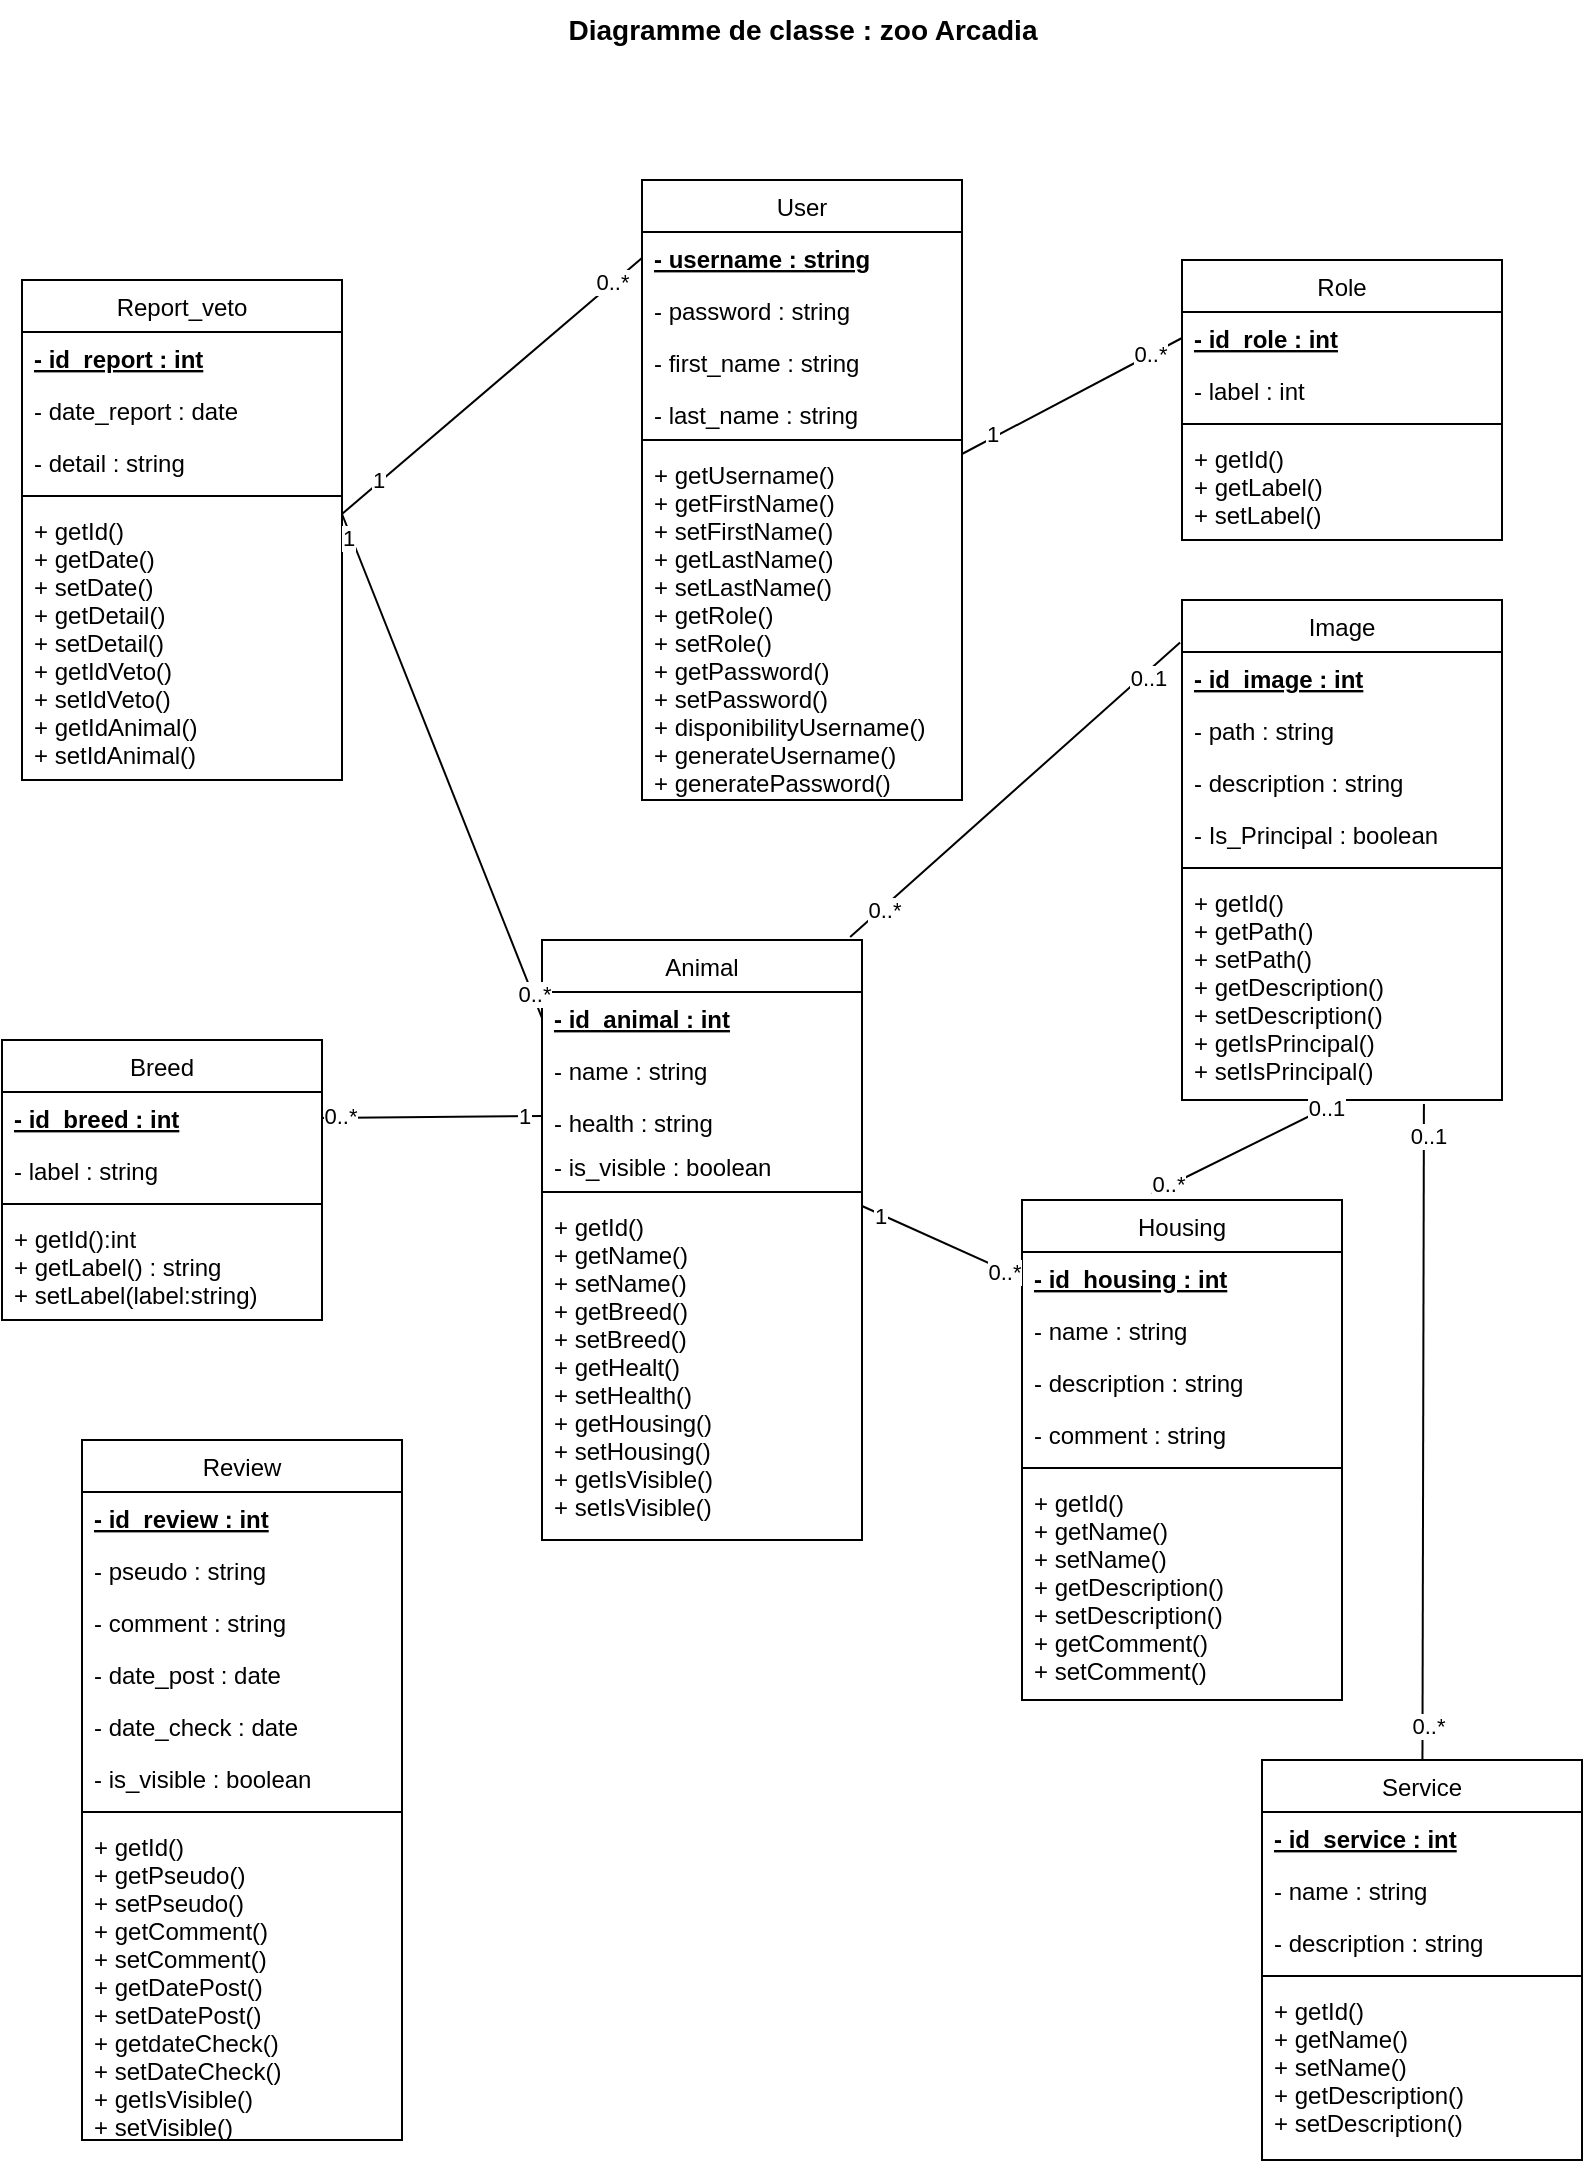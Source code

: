 <mxfile version="24.4.13" type="device">
  <diagram id="C5RBs43oDa-KdzZeNtuy" name="Page-1">
    <mxGraphModel dx="1114" dy="1727" grid="1" gridSize="10" guides="1" tooltips="1" connect="1" arrows="1" fold="1" page="1" pageScale="1" pageWidth="827" pageHeight="1169" math="0" shadow="0">
      <root>
        <mxCell id="WIyWlLk6GJQsqaUBKTNV-0" />
        <mxCell id="WIyWlLk6GJQsqaUBKTNV-1" parent="WIyWlLk6GJQsqaUBKTNV-0" />
        <mxCell id="zkfFHV4jXpPFQw0GAbJ--0" value="Animal" style="swimlane;fontStyle=0;align=center;verticalAlign=top;childLayout=stackLayout;horizontal=1;startSize=26;horizontalStack=0;resizeParent=1;resizeLast=0;collapsible=1;marginBottom=0;rounded=0;shadow=0;strokeWidth=1;" parent="WIyWlLk6GJQsqaUBKTNV-1" vertex="1">
          <mxGeometry x="300" y="-620" width="160" height="300" as="geometry">
            <mxRectangle x="280" y="70" width="160" height="26" as="alternateBounds" />
          </mxGeometry>
        </mxCell>
        <mxCell id="zkfFHV4jXpPFQw0GAbJ--1" value="- id_animal : int" style="text;align=left;verticalAlign=top;spacingLeft=4;spacingRight=4;overflow=hidden;rotatable=0;points=[[0,0.5],[1,0.5]];portConstraint=eastwest;fontStyle=5" parent="zkfFHV4jXpPFQw0GAbJ--0" vertex="1">
          <mxGeometry y="26" width="160" height="26" as="geometry" />
        </mxCell>
        <mxCell id="zkfFHV4jXpPFQw0GAbJ--2" value="- name : string" style="text;align=left;verticalAlign=top;spacingLeft=4;spacingRight=4;overflow=hidden;rotatable=0;points=[[0,0.5],[1,0.5]];portConstraint=eastwest;rounded=0;shadow=0;html=0;" parent="zkfFHV4jXpPFQw0GAbJ--0" vertex="1">
          <mxGeometry y="52" width="160" height="26" as="geometry" />
        </mxCell>
        <mxCell id="yjcCedVhkz5JQZ-6_EnF-0" value="- health : string" style="text;align=left;verticalAlign=top;spacingLeft=4;spacingRight=4;overflow=hidden;rotatable=0;points=[[0,0.5],[1,0.5]];portConstraint=eastwest;rounded=0;shadow=0;html=0;" vertex="1" parent="zkfFHV4jXpPFQw0GAbJ--0">
          <mxGeometry y="78" width="160" height="22" as="geometry" />
        </mxCell>
        <mxCell id="yjcCedVhkz5JQZ-6_EnF-121" value="- is_visible : boolean" style="text;align=left;verticalAlign=top;spacingLeft=4;spacingRight=4;overflow=hidden;rotatable=0;points=[[0,0.5],[1,0.5]];portConstraint=eastwest;rounded=0;shadow=0;html=0;" vertex="1" parent="zkfFHV4jXpPFQw0GAbJ--0">
          <mxGeometry y="100" width="160" height="22" as="geometry" />
        </mxCell>
        <mxCell id="zkfFHV4jXpPFQw0GAbJ--4" value="" style="line;html=1;strokeWidth=1;align=left;verticalAlign=middle;spacingTop=-1;spacingLeft=3;spacingRight=3;rotatable=0;labelPosition=right;points=[];portConstraint=eastwest;" parent="zkfFHV4jXpPFQw0GAbJ--0" vertex="1">
          <mxGeometry y="122" width="160" height="8" as="geometry" />
        </mxCell>
        <mxCell id="zkfFHV4jXpPFQw0GAbJ--5" value="+ getId()&#xa;+ getName()&#xa;+ setName()&#xa;+ getBreed()&#xa;+ setBreed()&#xa;+ getHealt()&#xa;+ setHealth()&#xa;+ getHousing()&#xa;+ setHousing()&#xa;+ getIsVisible()&#xa;+ setIsVisible()&#xa;" style="text;align=left;verticalAlign=top;spacingLeft=4;spacingRight=4;overflow=hidden;rotatable=0;points=[[0,0.5],[1,0.5]];portConstraint=eastwest;fontColor=#000000;" parent="zkfFHV4jXpPFQw0GAbJ--0" vertex="1">
          <mxGeometry y="130" width="160" height="170" as="geometry" />
        </mxCell>
        <mxCell id="zkfFHV4jXpPFQw0GAbJ--17" value="Housing" style="swimlane;fontStyle=0;align=center;verticalAlign=top;childLayout=stackLayout;horizontal=1;startSize=26;horizontalStack=0;resizeParent=1;resizeLast=0;collapsible=1;marginBottom=0;rounded=0;shadow=0;strokeWidth=1;" parent="WIyWlLk6GJQsqaUBKTNV-1" vertex="1">
          <mxGeometry x="540" y="-490" width="160" height="250" as="geometry">
            <mxRectangle x="550" y="140" width="160" height="26" as="alternateBounds" />
          </mxGeometry>
        </mxCell>
        <mxCell id="zkfFHV4jXpPFQw0GAbJ--18" value="- id_housing : int" style="text;align=left;verticalAlign=top;spacingLeft=4;spacingRight=4;overflow=hidden;rotatable=0;points=[[0,0.5],[1,0.5]];portConstraint=eastwest;fontStyle=5" parent="zkfFHV4jXpPFQw0GAbJ--17" vertex="1">
          <mxGeometry y="26" width="160" height="26" as="geometry" />
        </mxCell>
        <mxCell id="zkfFHV4jXpPFQw0GAbJ--19" value="- name : string" style="text;align=left;verticalAlign=top;spacingLeft=4;spacingRight=4;overflow=hidden;rotatable=0;points=[[0,0.5],[1,0.5]];portConstraint=eastwest;rounded=0;shadow=0;html=0;" parent="zkfFHV4jXpPFQw0GAbJ--17" vertex="1">
          <mxGeometry y="52" width="160" height="26" as="geometry" />
        </mxCell>
        <mxCell id="zkfFHV4jXpPFQw0GAbJ--20" value="- description : string" style="text;align=left;verticalAlign=top;spacingLeft=4;spacingRight=4;overflow=hidden;rotatable=0;points=[[0,0.5],[1,0.5]];portConstraint=eastwest;rounded=0;shadow=0;html=0;" parent="zkfFHV4jXpPFQw0GAbJ--17" vertex="1">
          <mxGeometry y="78" width="160" height="26" as="geometry" />
        </mxCell>
        <mxCell id="zkfFHV4jXpPFQw0GAbJ--21" value="- comment : string" style="text;align=left;verticalAlign=top;spacingLeft=4;spacingRight=4;overflow=hidden;rotatable=0;points=[[0,0.5],[1,0.5]];portConstraint=eastwest;rounded=0;shadow=0;html=0;" parent="zkfFHV4jXpPFQw0GAbJ--17" vertex="1">
          <mxGeometry y="104" width="160" height="26" as="geometry" />
        </mxCell>
        <mxCell id="zkfFHV4jXpPFQw0GAbJ--23" value="" style="line;html=1;strokeWidth=1;align=left;verticalAlign=middle;spacingTop=-1;spacingLeft=3;spacingRight=3;rotatable=0;labelPosition=right;points=[];portConstraint=eastwest;" parent="zkfFHV4jXpPFQw0GAbJ--17" vertex="1">
          <mxGeometry y="130" width="160" height="8" as="geometry" />
        </mxCell>
        <mxCell id="zkfFHV4jXpPFQw0GAbJ--24" value="+ getId()&#xa;+ getName()&#xa;+ setName()&#xa;+ getDescription()&#xa;+ setDescription()&#xa;+ getComment()&#xa;+ setComment()" style="text;align=left;verticalAlign=top;spacingLeft=4;spacingRight=4;overflow=hidden;rotatable=0;points=[[0,0.5],[1,0.5]];portConstraint=eastwest;fontColor=#000000;" parent="zkfFHV4jXpPFQw0GAbJ--17" vertex="1">
          <mxGeometry y="138" width="160" height="112" as="geometry" />
        </mxCell>
        <mxCell id="yjcCedVhkz5JQZ-6_EnF-1" value="Breed" style="swimlane;fontStyle=0;align=center;verticalAlign=top;childLayout=stackLayout;horizontal=1;startSize=26;horizontalStack=0;resizeParent=1;resizeLast=0;collapsible=1;marginBottom=0;rounded=0;shadow=0;strokeWidth=1;" vertex="1" parent="WIyWlLk6GJQsqaUBKTNV-1">
          <mxGeometry x="30" y="-570" width="160" height="140" as="geometry">
            <mxRectangle x="340" y="380" width="170" height="26" as="alternateBounds" />
          </mxGeometry>
        </mxCell>
        <mxCell id="yjcCedVhkz5JQZ-6_EnF-2" value="- id_breed : int" style="text;align=left;verticalAlign=top;spacingLeft=4;spacingRight=4;overflow=hidden;rotatable=0;points=[[0,0.5],[1,0.5]];portConstraint=eastwest;fontStyle=5" vertex="1" parent="yjcCedVhkz5JQZ-6_EnF-1">
          <mxGeometry y="26" width="160" height="26" as="geometry" />
        </mxCell>
        <mxCell id="yjcCedVhkz5JQZ-6_EnF-4" value="- label : string" style="text;align=left;verticalAlign=top;spacingLeft=4;spacingRight=4;overflow=hidden;rotatable=0;points=[[0,0.5],[1,0.5]];portConstraint=eastwest;" vertex="1" parent="yjcCedVhkz5JQZ-6_EnF-1">
          <mxGeometry y="52" width="160" height="26" as="geometry" />
        </mxCell>
        <mxCell id="yjcCedVhkz5JQZ-6_EnF-3" value="" style="line;html=1;strokeWidth=1;align=left;verticalAlign=middle;spacingTop=-1;spacingLeft=3;spacingRight=3;rotatable=0;labelPosition=right;points=[];portConstraint=eastwest;" vertex="1" parent="yjcCedVhkz5JQZ-6_EnF-1">
          <mxGeometry y="78" width="160" height="8" as="geometry" />
        </mxCell>
        <mxCell id="yjcCedVhkz5JQZ-6_EnF-120" value="+ getId():int&#xa;+ getLabel() : string&#xa;+ setLabel(label:string)" style="text;align=left;verticalAlign=top;spacingLeft=4;spacingRight=4;overflow=hidden;rotatable=0;points=[[0,0.5],[1,0.5]];portConstraint=eastwest;" vertex="1" parent="yjcCedVhkz5JQZ-6_EnF-1">
          <mxGeometry y="86" width="160" height="54" as="geometry" />
        </mxCell>
        <mxCell id="yjcCedVhkz5JQZ-6_EnF-11" value="User" style="swimlane;fontStyle=0;align=center;verticalAlign=top;childLayout=stackLayout;horizontal=1;startSize=26;horizontalStack=0;resizeParent=1;resizeLast=0;collapsible=1;marginBottom=0;rounded=0;shadow=0;strokeWidth=1;" vertex="1" parent="WIyWlLk6GJQsqaUBKTNV-1">
          <mxGeometry x="350" y="-1000" width="160" height="310" as="geometry">
            <mxRectangle x="280" y="70" width="160" height="26" as="alternateBounds" />
          </mxGeometry>
        </mxCell>
        <mxCell id="yjcCedVhkz5JQZ-6_EnF-12" value="- username : string" style="text;align=left;verticalAlign=top;spacingLeft=4;spacingRight=4;overflow=hidden;rotatable=0;points=[[0,0.5],[1,0.5]];portConstraint=eastwest;fontStyle=5" vertex="1" parent="yjcCedVhkz5JQZ-6_EnF-11">
          <mxGeometry y="26" width="160" height="26" as="geometry" />
        </mxCell>
        <mxCell id="yjcCedVhkz5JQZ-6_EnF-13" value="- password : string" style="text;align=left;verticalAlign=top;spacingLeft=4;spacingRight=4;overflow=hidden;rotatable=0;points=[[0,0.5],[1,0.5]];portConstraint=eastwest;rounded=0;shadow=0;html=0;" vertex="1" parent="yjcCedVhkz5JQZ-6_EnF-11">
          <mxGeometry y="52" width="160" height="26" as="geometry" />
        </mxCell>
        <mxCell id="yjcCedVhkz5JQZ-6_EnF-14" value="- first_name : string" style="text;align=left;verticalAlign=top;spacingLeft=4;spacingRight=4;overflow=hidden;rotatable=0;points=[[0,0.5],[1,0.5]];portConstraint=eastwest;rounded=0;shadow=0;html=0;" vertex="1" parent="yjcCedVhkz5JQZ-6_EnF-11">
          <mxGeometry y="78" width="160" height="26" as="geometry" />
        </mxCell>
        <mxCell id="yjcCedVhkz5JQZ-6_EnF-15" value="- last_name : string" style="text;align=left;verticalAlign=top;spacingLeft=4;spacingRight=4;overflow=hidden;rotatable=0;points=[[0,0.5],[1,0.5]];portConstraint=eastwest;rounded=0;shadow=0;html=0;" vertex="1" parent="yjcCedVhkz5JQZ-6_EnF-11">
          <mxGeometry y="104" width="160" height="22" as="geometry" />
        </mxCell>
        <mxCell id="yjcCedVhkz5JQZ-6_EnF-17" value="" style="line;html=1;strokeWidth=1;align=left;verticalAlign=middle;spacingTop=-1;spacingLeft=3;spacingRight=3;rotatable=0;labelPosition=right;points=[];portConstraint=eastwest;" vertex="1" parent="yjcCedVhkz5JQZ-6_EnF-11">
          <mxGeometry y="126" width="160" height="8" as="geometry" />
        </mxCell>
        <mxCell id="yjcCedVhkz5JQZ-6_EnF-18" value="+ getUsername()&#xa;+ getFirstName()&#xa;+ setFirstName()&#xa;+ getLastName()&#xa;+ setLastName()&#xa;+ getRole()&#xa;+ setRole()&#xa;+ getPassword()&#xa;+ setPassword()&#xa;+ disponibilityUsername()&#xa;+ generateUsername()&#xa;+ generatePassword()" style="text;align=left;verticalAlign=top;spacingLeft=4;spacingRight=4;overflow=hidden;rotatable=0;points=[[0,0.5],[1,0.5]];portConstraint=eastwest;fontColor=#000000;" vertex="1" parent="yjcCedVhkz5JQZ-6_EnF-11">
          <mxGeometry y="134" width="160" height="176" as="geometry" />
        </mxCell>
        <mxCell id="yjcCedVhkz5JQZ-6_EnF-19" value="Role" style="swimlane;fontStyle=0;align=center;verticalAlign=top;childLayout=stackLayout;horizontal=1;startSize=26;horizontalStack=0;resizeParent=1;resizeLast=0;collapsible=1;marginBottom=0;rounded=0;shadow=0;strokeWidth=1;" vertex="1" parent="WIyWlLk6GJQsqaUBKTNV-1">
          <mxGeometry x="620" y="-960" width="160" height="140" as="geometry">
            <mxRectangle x="340" y="380" width="170" height="26" as="alternateBounds" />
          </mxGeometry>
        </mxCell>
        <mxCell id="yjcCedVhkz5JQZ-6_EnF-20" value="- id_role : int" style="text;align=left;verticalAlign=top;spacingLeft=4;spacingRight=4;overflow=hidden;rotatable=0;points=[[0,0.5],[1,0.5]];portConstraint=eastwest;fontStyle=5" vertex="1" parent="yjcCedVhkz5JQZ-6_EnF-19">
          <mxGeometry y="26" width="160" height="26" as="geometry" />
        </mxCell>
        <mxCell id="yjcCedVhkz5JQZ-6_EnF-21" value="- label : int" style="text;align=left;verticalAlign=top;spacingLeft=4;spacingRight=4;overflow=hidden;rotatable=0;points=[[0,0.5],[1,0.5]];portConstraint=eastwest;" vertex="1" parent="yjcCedVhkz5JQZ-6_EnF-19">
          <mxGeometry y="52" width="160" height="26" as="geometry" />
        </mxCell>
        <mxCell id="yjcCedVhkz5JQZ-6_EnF-23" value="" style="line;html=1;strokeWidth=1;align=left;verticalAlign=middle;spacingTop=-1;spacingLeft=3;spacingRight=3;rotatable=0;labelPosition=right;points=[];portConstraint=eastwest;" vertex="1" parent="yjcCedVhkz5JQZ-6_EnF-19">
          <mxGeometry y="78" width="160" height="8" as="geometry" />
        </mxCell>
        <mxCell id="yjcCedVhkz5JQZ-6_EnF-123" value="+ getId()&#xa;+ getLabel()&#xa;+ setLabel()" style="text;align=left;verticalAlign=top;spacingLeft=4;spacingRight=4;overflow=hidden;rotatable=0;points=[[0,0.5],[1,0.5]];portConstraint=eastwest;" vertex="1" parent="yjcCedVhkz5JQZ-6_EnF-19">
          <mxGeometry y="86" width="160" height="54" as="geometry" />
        </mxCell>
        <mxCell id="yjcCedVhkz5JQZ-6_EnF-28" value="Report_veto" style="swimlane;fontStyle=0;align=center;verticalAlign=top;childLayout=stackLayout;horizontal=1;startSize=26;horizontalStack=0;resizeParent=1;resizeLast=0;collapsible=1;marginBottom=0;rounded=0;shadow=0;strokeWidth=1;" vertex="1" parent="WIyWlLk6GJQsqaUBKTNV-1">
          <mxGeometry x="40" y="-950" width="160" height="250" as="geometry">
            <mxRectangle x="340" y="380" width="170" height="26" as="alternateBounds" />
          </mxGeometry>
        </mxCell>
        <mxCell id="yjcCedVhkz5JQZ-6_EnF-29" value="- id_report : int" style="text;align=left;verticalAlign=top;spacingLeft=4;spacingRight=4;overflow=hidden;rotatable=0;points=[[0,0.5],[1,0.5]];portConstraint=eastwest;fontStyle=5" vertex="1" parent="yjcCedVhkz5JQZ-6_EnF-28">
          <mxGeometry y="26" width="160" height="26" as="geometry" />
        </mxCell>
        <mxCell id="yjcCedVhkz5JQZ-6_EnF-30" value="- date_report : date" style="text;align=left;verticalAlign=top;spacingLeft=4;spacingRight=4;overflow=hidden;rotatable=0;points=[[0,0.5],[1,0.5]];portConstraint=eastwest;" vertex="1" parent="yjcCedVhkz5JQZ-6_EnF-28">
          <mxGeometry y="52" width="160" height="26" as="geometry" />
        </mxCell>
        <mxCell id="yjcCedVhkz5JQZ-6_EnF-31" value="- detail : string" style="text;align=left;verticalAlign=top;spacingLeft=4;spacingRight=4;overflow=hidden;rotatable=0;points=[[0,0.5],[1,0.5]];portConstraint=eastwest;" vertex="1" parent="yjcCedVhkz5JQZ-6_EnF-28">
          <mxGeometry y="78" width="160" height="26" as="geometry" />
        </mxCell>
        <mxCell id="yjcCedVhkz5JQZ-6_EnF-32" value="" style="line;html=1;strokeWidth=1;align=left;verticalAlign=middle;spacingTop=-1;spacingLeft=3;spacingRight=3;rotatable=0;labelPosition=right;points=[];portConstraint=eastwest;" vertex="1" parent="yjcCedVhkz5JQZ-6_EnF-28">
          <mxGeometry y="104" width="160" height="8" as="geometry" />
        </mxCell>
        <mxCell id="yjcCedVhkz5JQZ-6_EnF-125" value="+ getId()&#xa;+ getDate()&#xa;+ setDate()&#xa;+ getDetail()&#xa;+ setDetail()&#xa;+ getIdVeto()&#xa;+ setIdVeto()&#xa;+ getIdAnimal()&#xa;+ setIdAnimal()" style="text;align=left;verticalAlign=top;spacingLeft=4;spacingRight=4;overflow=hidden;rotatable=0;points=[[0,0.5],[1,0.5]];portConstraint=eastwest;" vertex="1" parent="yjcCedVhkz5JQZ-6_EnF-28">
          <mxGeometry y="112" width="160" height="136" as="geometry" />
        </mxCell>
        <mxCell id="yjcCedVhkz5JQZ-6_EnF-46" value="Image" style="swimlane;fontStyle=0;align=center;verticalAlign=top;childLayout=stackLayout;horizontal=1;startSize=26;horizontalStack=0;resizeParent=1;resizeLast=0;collapsible=1;marginBottom=0;rounded=0;shadow=0;strokeWidth=1;" vertex="1" parent="WIyWlLk6GJQsqaUBKTNV-1">
          <mxGeometry x="620" y="-790" width="160" height="250" as="geometry">
            <mxRectangle x="340" y="380" width="170" height="26" as="alternateBounds" />
          </mxGeometry>
        </mxCell>
        <mxCell id="yjcCedVhkz5JQZ-6_EnF-47" value="- id_image : int" style="text;align=left;verticalAlign=top;spacingLeft=4;spacingRight=4;overflow=hidden;rotatable=0;points=[[0,0.5],[1,0.5]];portConstraint=eastwest;fontStyle=5" vertex="1" parent="yjcCedVhkz5JQZ-6_EnF-46">
          <mxGeometry y="26" width="160" height="26" as="geometry" />
        </mxCell>
        <mxCell id="yjcCedVhkz5JQZ-6_EnF-48" value="- path : string" style="text;align=left;verticalAlign=top;spacingLeft=4;spacingRight=4;overflow=hidden;rotatable=0;points=[[0,0.5],[1,0.5]];portConstraint=eastwest;" vertex="1" parent="yjcCedVhkz5JQZ-6_EnF-46">
          <mxGeometry y="52" width="160" height="26" as="geometry" />
        </mxCell>
        <mxCell id="yjcCedVhkz5JQZ-6_EnF-49" value="- description : string" style="text;align=left;verticalAlign=top;spacingLeft=4;spacingRight=4;overflow=hidden;rotatable=0;points=[[0,0.5],[1,0.5]];portConstraint=eastwest;" vertex="1" parent="yjcCedVhkz5JQZ-6_EnF-46">
          <mxGeometry y="78" width="160" height="26" as="geometry" />
        </mxCell>
        <mxCell id="yjcCedVhkz5JQZ-6_EnF-128" value="- Is_Principal : boolean" style="text;align=left;verticalAlign=top;spacingLeft=4;spacingRight=4;overflow=hidden;rotatable=0;points=[[0,0.5],[1,0.5]];portConstraint=eastwest;" vertex="1" parent="yjcCedVhkz5JQZ-6_EnF-46">
          <mxGeometry y="104" width="160" height="26" as="geometry" />
        </mxCell>
        <mxCell id="yjcCedVhkz5JQZ-6_EnF-50" value="" style="line;html=1;strokeWidth=1;align=left;verticalAlign=middle;spacingTop=-1;spacingLeft=3;spacingRight=3;rotatable=0;labelPosition=right;points=[];portConstraint=eastwest;" vertex="1" parent="yjcCedVhkz5JQZ-6_EnF-46">
          <mxGeometry y="130" width="160" height="8" as="geometry" />
        </mxCell>
        <mxCell id="yjcCedVhkz5JQZ-6_EnF-93" value="+ getId()&#xa;+ getPath()&#xa;+ setPath()&#xa;+ getDescription()&#xa;+ setDescription()&#xa;+ getIsPrincipal()&#xa;+ setIsPrincipal()" style="text;align=left;verticalAlign=top;spacingLeft=4;spacingRight=4;overflow=hidden;rotatable=0;points=[[0,0.5],[1,0.5]];portConstraint=eastwest;" vertex="1" parent="yjcCedVhkz5JQZ-6_EnF-46">
          <mxGeometry y="138" width="160" height="112" as="geometry" />
        </mxCell>
        <mxCell id="yjcCedVhkz5JQZ-6_EnF-73" value="" style="endArrow=none;html=1;rounded=0;exitX=1;exitY=0.5;exitDx=0;exitDy=0;entryX=0;entryY=0.5;entryDx=0;entryDy=0;" edge="1" parent="WIyWlLk6GJQsqaUBKTNV-1" target="zkfFHV4jXpPFQw0GAbJ--1">
          <mxGeometry width="50" height="50" relative="1" as="geometry">
            <mxPoint x="200" y="-833" as="sourcePoint" />
            <mxPoint x="210" y="-417" as="targetPoint" />
          </mxGeometry>
        </mxCell>
        <mxCell id="yjcCedVhkz5JQZ-6_EnF-96" value="0..*" style="edgeLabel;html=1;align=center;verticalAlign=middle;resizable=0;points=[];" vertex="1" connectable="0" parent="yjcCedVhkz5JQZ-6_EnF-73">
          <mxGeometry x="0.913" y="-1" relative="1" as="geometry">
            <mxPoint x="1" y="-2" as="offset" />
          </mxGeometry>
        </mxCell>
        <mxCell id="yjcCedVhkz5JQZ-6_EnF-97" value="1" style="edgeLabel;html=1;align=center;verticalAlign=middle;resizable=0;points=[];" vertex="1" connectable="0" parent="yjcCedVhkz5JQZ-6_EnF-73">
          <mxGeometry x="-0.892" y="-3" relative="1" as="geometry">
            <mxPoint y="-3" as="offset" />
          </mxGeometry>
        </mxCell>
        <mxCell id="yjcCedVhkz5JQZ-6_EnF-75" value="" style="endArrow=none;html=1;rounded=0;exitX=1;exitY=0.5;exitDx=0;exitDy=0;entryX=0;entryY=0.5;entryDx=0;entryDy=0;" edge="1" parent="WIyWlLk6GJQsqaUBKTNV-1" source="yjcCedVhkz5JQZ-6_EnF-2">
          <mxGeometry width="50" height="50" relative="1" as="geometry">
            <mxPoint x="160" y="-312" as="sourcePoint" />
            <mxPoint x="300" y="-532" as="targetPoint" />
          </mxGeometry>
        </mxCell>
        <mxCell id="yjcCedVhkz5JQZ-6_EnF-94" value="1" style="edgeLabel;html=1;align=center;verticalAlign=middle;resizable=0;points=[];" vertex="1" connectable="0" parent="yjcCedVhkz5JQZ-6_EnF-75">
          <mxGeometry x="0.833" y="-2" relative="1" as="geometry">
            <mxPoint y="-2" as="offset" />
          </mxGeometry>
        </mxCell>
        <mxCell id="yjcCedVhkz5JQZ-6_EnF-95" value="0..*" style="edgeLabel;html=1;align=center;verticalAlign=middle;resizable=0;points=[];" vertex="1" connectable="0" parent="yjcCedVhkz5JQZ-6_EnF-75">
          <mxGeometry x="-0.844" y="-1" relative="1" as="geometry">
            <mxPoint y="-2" as="offset" />
          </mxGeometry>
        </mxCell>
        <mxCell id="yjcCedVhkz5JQZ-6_EnF-76" value="" style="endArrow=none;html=1;rounded=0;exitX=1;exitY=0.5;exitDx=0;exitDy=0;entryX=0;entryY=0.5;entryDx=0;entryDy=0;" edge="1" parent="WIyWlLk6GJQsqaUBKTNV-1" target="zkfFHV4jXpPFQw0GAbJ--18">
          <mxGeometry width="50" height="50" relative="1" as="geometry">
            <mxPoint x="460" y="-487" as="sourcePoint" />
            <mxPoint x="630" y="-308" as="targetPoint" />
          </mxGeometry>
        </mxCell>
        <mxCell id="yjcCedVhkz5JQZ-6_EnF-112" value="0..*" style="edgeLabel;html=1;align=center;verticalAlign=middle;resizable=0;points=[];" vertex="1" connectable="0" parent="yjcCedVhkz5JQZ-6_EnF-76">
          <mxGeometry x="0.787" y="-1" relative="1" as="geometry">
            <mxPoint as="offset" />
          </mxGeometry>
        </mxCell>
        <mxCell id="yjcCedVhkz5JQZ-6_EnF-113" value="1" style="edgeLabel;html=1;align=center;verticalAlign=middle;resizable=0;points=[];" vertex="1" connectable="0" parent="yjcCedVhkz5JQZ-6_EnF-76">
          <mxGeometry x="-0.783" y="-1" relative="1" as="geometry">
            <mxPoint as="offset" />
          </mxGeometry>
        </mxCell>
        <mxCell id="yjcCedVhkz5JQZ-6_EnF-78" value="" style="endArrow=none;html=1;rounded=0;entryX=0.406;entryY=-0.012;entryDx=0;entryDy=0;entryPerimeter=0;exitX=0.5;exitY=1;exitDx=0;exitDy=0;" edge="1" parent="WIyWlLk6GJQsqaUBKTNV-1" source="yjcCedVhkz5JQZ-6_EnF-46" target="zkfFHV4jXpPFQw0GAbJ--17">
          <mxGeometry width="50" height="50" relative="1" as="geometry">
            <mxPoint x="480" y="-717" as="sourcePoint" />
            <mxPoint x="629.04" y="-334.04" as="targetPoint" />
          </mxGeometry>
        </mxCell>
        <mxCell id="yjcCedVhkz5JQZ-6_EnF-110" value="0..1" style="edgeLabel;html=1;align=center;verticalAlign=middle;resizable=0;points=[];" vertex="1" connectable="0" parent="yjcCedVhkz5JQZ-6_EnF-78">
          <mxGeometry x="-0.827" relative="1" as="geometry">
            <mxPoint as="offset" />
          </mxGeometry>
        </mxCell>
        <mxCell id="yjcCedVhkz5JQZ-6_EnF-111" value="0..*" style="edgeLabel;html=1;align=center;verticalAlign=middle;resizable=0;points=[];" vertex="1" connectable="0" parent="yjcCedVhkz5JQZ-6_EnF-78">
          <mxGeometry x="0.821" y="-1" relative="1" as="geometry">
            <mxPoint as="offset" />
          </mxGeometry>
        </mxCell>
        <mxCell id="yjcCedVhkz5JQZ-6_EnF-84" value="" style="endArrow=none;html=1;rounded=0;entryX=-0.006;entryY=0.085;entryDx=0;entryDy=0;exitX=0.963;exitY=-0.005;exitDx=0;exitDy=0;exitPerimeter=0;entryPerimeter=0;" edge="1" parent="WIyWlLk6GJQsqaUBKTNV-1" source="zkfFHV4jXpPFQw0GAbJ--0" target="yjcCedVhkz5JQZ-6_EnF-46">
          <mxGeometry width="50" height="50" relative="1" as="geometry">
            <mxPoint x="200" y="-628" as="sourcePoint" />
            <mxPoint x="180" y="-217" as="targetPoint" />
          </mxGeometry>
        </mxCell>
        <mxCell id="yjcCedVhkz5JQZ-6_EnF-118" value="0..1" style="edgeLabel;html=1;align=center;verticalAlign=middle;resizable=0;points=[];" vertex="1" connectable="0" parent="yjcCedVhkz5JQZ-6_EnF-84">
          <mxGeometry x="0.782" y="-2" relative="1" as="geometry">
            <mxPoint as="offset" />
          </mxGeometry>
        </mxCell>
        <mxCell id="yjcCedVhkz5JQZ-6_EnF-119" value="0..*" style="edgeLabel;html=1;align=center;verticalAlign=middle;resizable=0;points=[];" vertex="1" connectable="0" parent="yjcCedVhkz5JQZ-6_EnF-84">
          <mxGeometry x="-0.806" y="-1" relative="1" as="geometry">
            <mxPoint as="offset" />
          </mxGeometry>
        </mxCell>
        <mxCell id="yjcCedVhkz5JQZ-6_EnF-86" value="Service" style="swimlane;fontStyle=0;align=center;verticalAlign=top;childLayout=stackLayout;horizontal=1;startSize=26;horizontalStack=0;resizeParent=1;resizeLast=0;collapsible=1;marginBottom=0;rounded=0;shadow=0;strokeWidth=1;" vertex="1" parent="WIyWlLk6GJQsqaUBKTNV-1">
          <mxGeometry x="660" y="-210" width="160" height="200" as="geometry">
            <mxRectangle x="340" y="380" width="170" height="26" as="alternateBounds" />
          </mxGeometry>
        </mxCell>
        <mxCell id="yjcCedVhkz5JQZ-6_EnF-87" value="- id_service : int" style="text;align=left;verticalAlign=top;spacingLeft=4;spacingRight=4;overflow=hidden;rotatable=0;points=[[0,0.5],[1,0.5]];portConstraint=eastwest;fontStyle=5" vertex="1" parent="yjcCedVhkz5JQZ-6_EnF-86">
          <mxGeometry y="26" width="160" height="26" as="geometry" />
        </mxCell>
        <mxCell id="yjcCedVhkz5JQZ-6_EnF-88" value="- name : string" style="text;align=left;verticalAlign=top;spacingLeft=4;spacingRight=4;overflow=hidden;rotatable=0;points=[[0,0.5],[1,0.5]];portConstraint=eastwest;" vertex="1" parent="yjcCedVhkz5JQZ-6_EnF-86">
          <mxGeometry y="52" width="160" height="26" as="geometry" />
        </mxCell>
        <mxCell id="yjcCedVhkz5JQZ-6_EnF-90" value="- description : string" style="text;align=left;verticalAlign=top;spacingLeft=4;spacingRight=4;overflow=hidden;rotatable=0;points=[[0,0.5],[1,0.5]];portConstraint=eastwest;" vertex="1" parent="yjcCedVhkz5JQZ-6_EnF-86">
          <mxGeometry y="78" width="160" height="26" as="geometry" />
        </mxCell>
        <mxCell id="yjcCedVhkz5JQZ-6_EnF-89" value="" style="line;html=1;strokeWidth=1;align=left;verticalAlign=middle;spacingTop=-1;spacingLeft=3;spacingRight=3;rotatable=0;labelPosition=right;points=[];portConstraint=eastwest;" vertex="1" parent="yjcCedVhkz5JQZ-6_EnF-86">
          <mxGeometry y="104" width="160" height="8" as="geometry" />
        </mxCell>
        <mxCell id="yjcCedVhkz5JQZ-6_EnF-124" value="+ getId()&#xa;+ getName()&#xa;+ setName()&#xa;+ getDescription()&#xa;+ setDescription()" style="text;align=left;verticalAlign=top;spacingLeft=4;spacingRight=4;overflow=hidden;rotatable=0;points=[[0,0.5],[1,0.5]];portConstraint=eastwest;" vertex="1" parent="yjcCedVhkz5JQZ-6_EnF-86">
          <mxGeometry y="112" width="160" height="88" as="geometry" />
        </mxCell>
        <mxCell id="yjcCedVhkz5JQZ-6_EnF-92" value="" style="endArrow=none;html=1;rounded=0;entryX=1;entryY=0.5;entryDx=0;entryDy=0;exitX=0;exitY=0.5;exitDx=0;exitDy=0;" edge="1" parent="WIyWlLk6GJQsqaUBKTNV-1" source="yjcCedVhkz5JQZ-6_EnF-12">
          <mxGeometry width="50" height="50" relative="1" as="geometry">
            <mxPoint x="-320" y="-387" as="sourcePoint" />
            <mxPoint x="200" y="-833" as="targetPoint" />
          </mxGeometry>
        </mxCell>
        <mxCell id="yjcCedVhkz5JQZ-6_EnF-98" value="1" style="edgeLabel;html=1;align=center;verticalAlign=middle;resizable=0;points=[];" vertex="1" connectable="0" parent="yjcCedVhkz5JQZ-6_EnF-92">
          <mxGeometry x="0.75" y="-1" relative="1" as="geometry">
            <mxPoint as="offset" />
          </mxGeometry>
        </mxCell>
        <mxCell id="yjcCedVhkz5JQZ-6_EnF-99" value="0..*" style="edgeLabel;html=1;align=center;verticalAlign=middle;resizable=0;points=[];" vertex="1" connectable="0" parent="yjcCedVhkz5JQZ-6_EnF-92">
          <mxGeometry x="-0.8" y="-1" relative="1" as="geometry">
            <mxPoint as="offset" />
          </mxGeometry>
        </mxCell>
        <mxCell id="yjcCedVhkz5JQZ-6_EnF-100" value="" style="endArrow=none;html=1;rounded=0;exitX=0;exitY=0.5;exitDx=0;exitDy=0;entryX=1;entryY=0.5;entryDx=0;entryDy=0;" edge="1" parent="WIyWlLk6GJQsqaUBKTNV-1" source="yjcCedVhkz5JQZ-6_EnF-20">
          <mxGeometry width="50" height="50" relative="1" as="geometry">
            <mxPoint x="-600" y="-247" as="sourcePoint" />
            <mxPoint x="510" y="-863" as="targetPoint" />
          </mxGeometry>
        </mxCell>
        <mxCell id="yjcCedVhkz5JQZ-6_EnF-101" value="1" style="edgeLabel;html=1;align=center;verticalAlign=middle;resizable=0;points=[];" vertex="1" connectable="0" parent="yjcCedVhkz5JQZ-6_EnF-100">
          <mxGeometry x="0.712" y="-2" relative="1" as="geometry">
            <mxPoint as="offset" />
          </mxGeometry>
        </mxCell>
        <mxCell id="yjcCedVhkz5JQZ-6_EnF-102" value="0..*" style="edgeLabel;html=1;align=center;verticalAlign=middle;resizable=0;points=[];" vertex="1" connectable="0" parent="yjcCedVhkz5JQZ-6_EnF-100">
          <mxGeometry x="-0.711" y="-1" relative="1" as="geometry">
            <mxPoint as="offset" />
          </mxGeometry>
        </mxCell>
        <mxCell id="yjcCedVhkz5JQZ-6_EnF-103" value="Review" style="swimlane;fontStyle=0;align=center;verticalAlign=top;childLayout=stackLayout;horizontal=1;startSize=26;horizontalStack=0;resizeParent=1;resizeLast=0;collapsible=1;marginBottom=0;rounded=0;shadow=0;strokeWidth=1;" vertex="1" parent="WIyWlLk6GJQsqaUBKTNV-1">
          <mxGeometry x="70" y="-370" width="160" height="350" as="geometry">
            <mxRectangle x="340" y="380" width="170" height="26" as="alternateBounds" />
          </mxGeometry>
        </mxCell>
        <mxCell id="yjcCedVhkz5JQZ-6_EnF-104" value="- id_review : int" style="text;align=left;verticalAlign=top;spacingLeft=4;spacingRight=4;overflow=hidden;rotatable=0;points=[[0,0.5],[1,0.5]];portConstraint=eastwest;fontStyle=5" vertex="1" parent="yjcCedVhkz5JQZ-6_EnF-103">
          <mxGeometry y="26" width="160" height="26" as="geometry" />
        </mxCell>
        <mxCell id="yjcCedVhkz5JQZ-6_EnF-105" value="- pseudo : string" style="text;align=left;verticalAlign=top;spacingLeft=4;spacingRight=4;overflow=hidden;rotatable=0;points=[[0,0.5],[1,0.5]];portConstraint=eastwest;" vertex="1" parent="yjcCedVhkz5JQZ-6_EnF-103">
          <mxGeometry y="52" width="160" height="26" as="geometry" />
        </mxCell>
        <mxCell id="yjcCedVhkz5JQZ-6_EnF-106" value="- comment : string" style="text;align=left;verticalAlign=top;spacingLeft=4;spacingRight=4;overflow=hidden;rotatable=0;points=[[0,0.5],[1,0.5]];portConstraint=eastwest;" vertex="1" parent="yjcCedVhkz5JQZ-6_EnF-103">
          <mxGeometry y="78" width="160" height="26" as="geometry" />
        </mxCell>
        <mxCell id="yjcCedVhkz5JQZ-6_EnF-109" value="- date_post : date" style="text;align=left;verticalAlign=top;spacingLeft=4;spacingRight=4;overflow=hidden;rotatable=0;points=[[0,0.5],[1,0.5]];portConstraint=eastwest;" vertex="1" parent="yjcCedVhkz5JQZ-6_EnF-103">
          <mxGeometry y="104" width="160" height="26" as="geometry" />
        </mxCell>
        <mxCell id="yjcCedVhkz5JQZ-6_EnF-126" value="- date_check : date" style="text;align=left;verticalAlign=top;spacingLeft=4;spacingRight=4;overflow=hidden;rotatable=0;points=[[0,0.5],[1,0.5]];portConstraint=eastwest;" vertex="1" parent="yjcCedVhkz5JQZ-6_EnF-103">
          <mxGeometry y="130" width="160" height="26" as="geometry" />
        </mxCell>
        <mxCell id="yjcCedVhkz5JQZ-6_EnF-108" value="- is_visible : boolean" style="text;align=left;verticalAlign=top;spacingLeft=4;spacingRight=4;overflow=hidden;rotatable=0;points=[[0,0.5],[1,0.5]];portConstraint=eastwest;" vertex="1" parent="yjcCedVhkz5JQZ-6_EnF-103">
          <mxGeometry y="156" width="160" height="26" as="geometry" />
        </mxCell>
        <mxCell id="yjcCedVhkz5JQZ-6_EnF-107" value="" style="line;html=1;strokeWidth=1;align=left;verticalAlign=middle;spacingTop=-1;spacingLeft=3;spacingRight=3;rotatable=0;labelPosition=right;points=[];portConstraint=eastwest;" vertex="1" parent="yjcCedVhkz5JQZ-6_EnF-103">
          <mxGeometry y="182" width="160" height="8" as="geometry" />
        </mxCell>
        <mxCell id="yjcCedVhkz5JQZ-6_EnF-122" value="+ getId()&#xa;+ getPseudo()&#xa;+ setPseudo()&#xa;+ getComment()&#xa;+ setComment()&#xa;+ getDatePost()&#xa;+ setDatePost()&#xa;+ getdateCheck()&#xa;+ setDateCheck()&#xa;+ getIsVisible()&#xa;+ setVisible()&#xa;" style="text;align=left;verticalAlign=top;spacingLeft=4;spacingRight=4;overflow=hidden;rotatable=0;points=[[0,0.5],[1,0.5]];portConstraint=eastwest;" vertex="1" parent="yjcCedVhkz5JQZ-6_EnF-103">
          <mxGeometry y="190" width="160" height="160" as="geometry" />
        </mxCell>
        <mxCell id="yjcCedVhkz5JQZ-6_EnF-115" value="" style="endArrow=none;html=1;rounded=0;entryX=0.756;entryY=1.018;entryDx=0;entryDy=0;entryPerimeter=0;" edge="1" parent="WIyWlLk6GJQsqaUBKTNV-1" source="yjcCedVhkz5JQZ-6_EnF-86" target="yjcCedVhkz5JQZ-6_EnF-93">
          <mxGeometry width="50" height="50" relative="1" as="geometry">
            <mxPoint x="760" y="-190" as="sourcePoint" />
            <mxPoint x="755" y="-530" as="targetPoint" />
          </mxGeometry>
        </mxCell>
        <mxCell id="yjcCedVhkz5JQZ-6_EnF-116" value="0..1" style="edgeLabel;html=1;align=center;verticalAlign=middle;resizable=0;points=[];" vertex="1" connectable="0" parent="yjcCedVhkz5JQZ-6_EnF-115">
          <mxGeometry x="0.902" y="-2" relative="1" as="geometry">
            <mxPoint as="offset" />
          </mxGeometry>
        </mxCell>
        <mxCell id="yjcCedVhkz5JQZ-6_EnF-117" value="0..*" style="edgeLabel;html=1;align=center;verticalAlign=middle;resizable=0;points=[];" vertex="1" connectable="0" parent="yjcCedVhkz5JQZ-6_EnF-115">
          <mxGeometry x="-0.894" y="-2" relative="1" as="geometry">
            <mxPoint as="offset" />
          </mxGeometry>
        </mxCell>
        <mxCell id="yjcCedVhkz5JQZ-6_EnF-127" value="Diagramme de classe : zoo Arcadia" style="text;html=1;align=center;verticalAlign=middle;resizable=0;points=[];autosize=1;strokeColor=none;fillColor=none;fontStyle=1;fontSize=14;" vertex="1" parent="WIyWlLk6GJQsqaUBKTNV-1">
          <mxGeometry x="310" y="-1090" width="240" height="30" as="geometry" />
        </mxCell>
      </root>
    </mxGraphModel>
  </diagram>
</mxfile>
